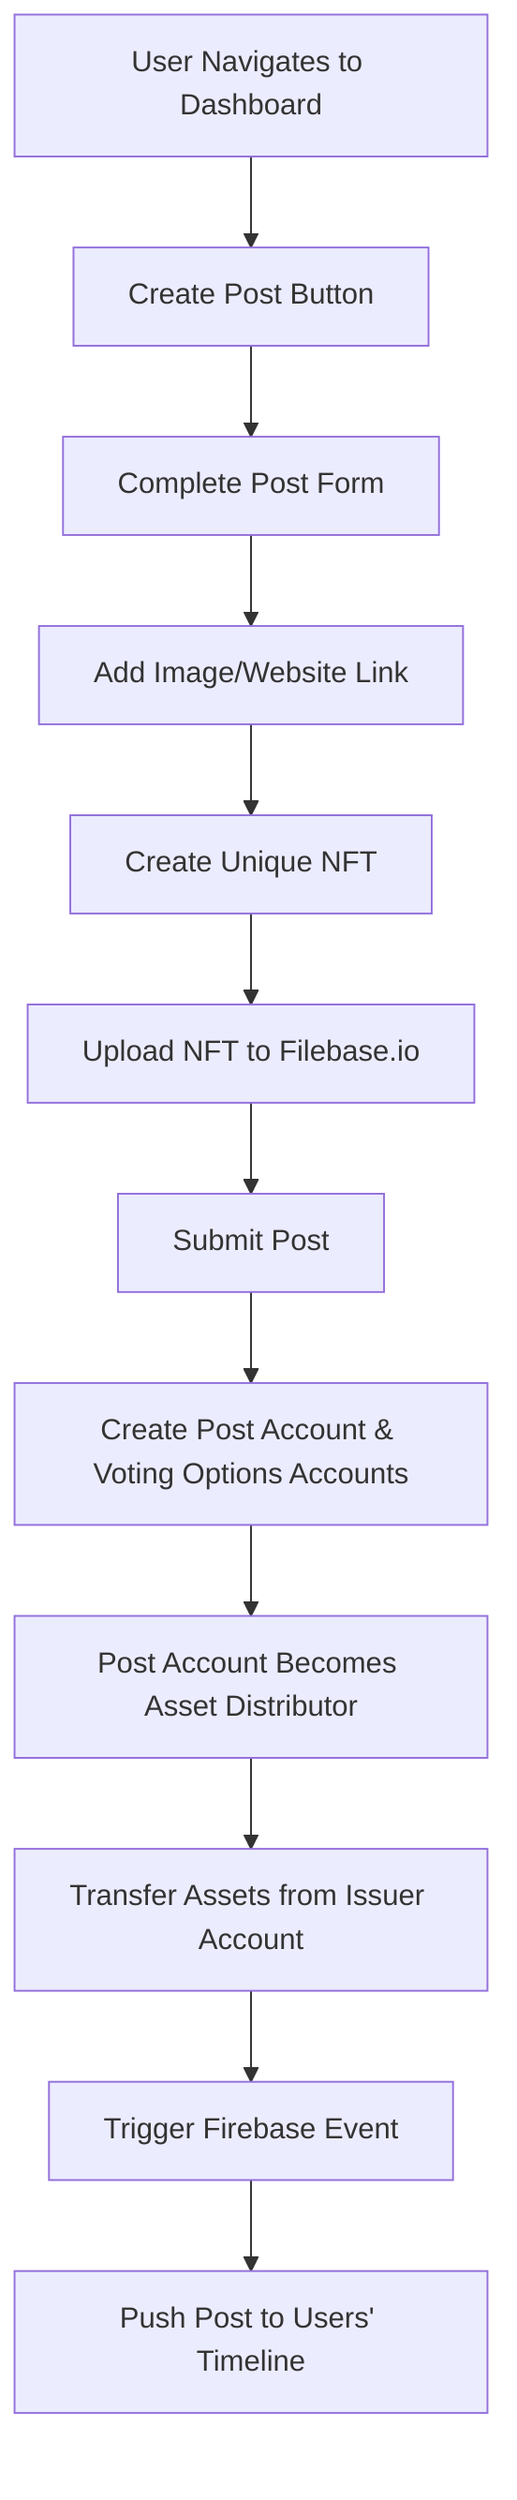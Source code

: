 graph TD
    A[User Navigates to Dashboard] --> B[Create Post Button]
    B --> C[Complete Post Form]
    C --> D[Add Image/Website Link]
    D --> E[Create Unique NFT]
    E --> F[Upload NFT to Filebase.io]
    F --> G[Submit Post]
    G --> H[Create Post Account & Voting Options Accounts]
    H --> I[Post Account Becomes Asset Distributor]
    I --> J[Transfer Assets from Issuer Account]
    J --> K[Trigger Firebase Event]
    K --> L[Push Post to Users' Timeline]
